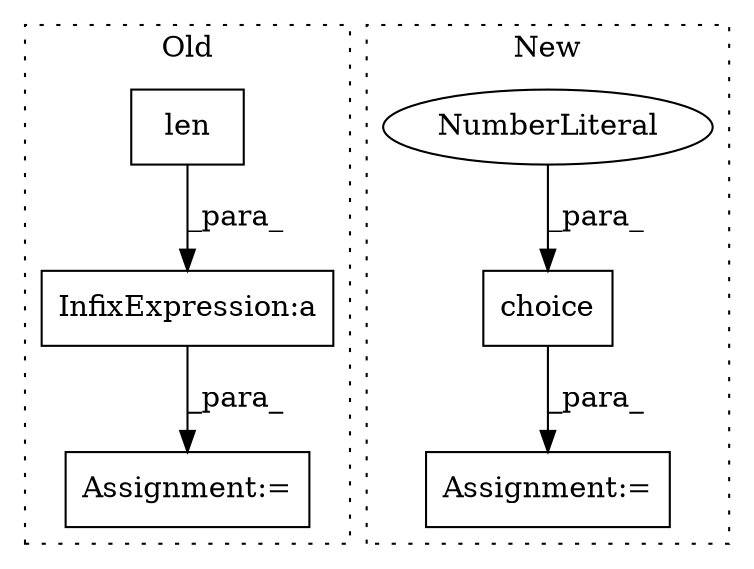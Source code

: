 digraph G {
subgraph cluster0 {
1 [label="len" a="32" s="1939,1949" l="4,1" shape="box"];
3 [label="InfixExpression:a" a="27" s="1936" l="3" shape="box"];
4 [label="Assignment:=" a="7" s="1891" l="1" shape="box"];
label = "Old";
style="dotted";
}
subgraph cluster1 {
2 [label="choice" a="32" s="2481,2515" l="7,1" shape="box"];
5 [label="NumberLiteral" a="34" s="2508" l="1" shape="ellipse"];
6 [label="Assignment:=" a="7" s="2467" l="1" shape="box"];
label = "New";
style="dotted";
}
1 -> 3 [label="_para_"];
2 -> 6 [label="_para_"];
3 -> 4 [label="_para_"];
5 -> 2 [label="_para_"];
}